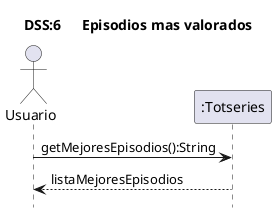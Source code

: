 @startuml
title	DSS:6	Episodios mas valorados
'	ocultar	el	foot	si	son	curts,	sino	deixar-ho
'	la	comanda	es	la	seguent
hide	footbox
'definicio	d'actors
actor	Usuario	as	user
user	->	":Totseries":getMejoresEpisodios():String
":Totseries" --> user :listaMejoresEpisodios

@enduml
